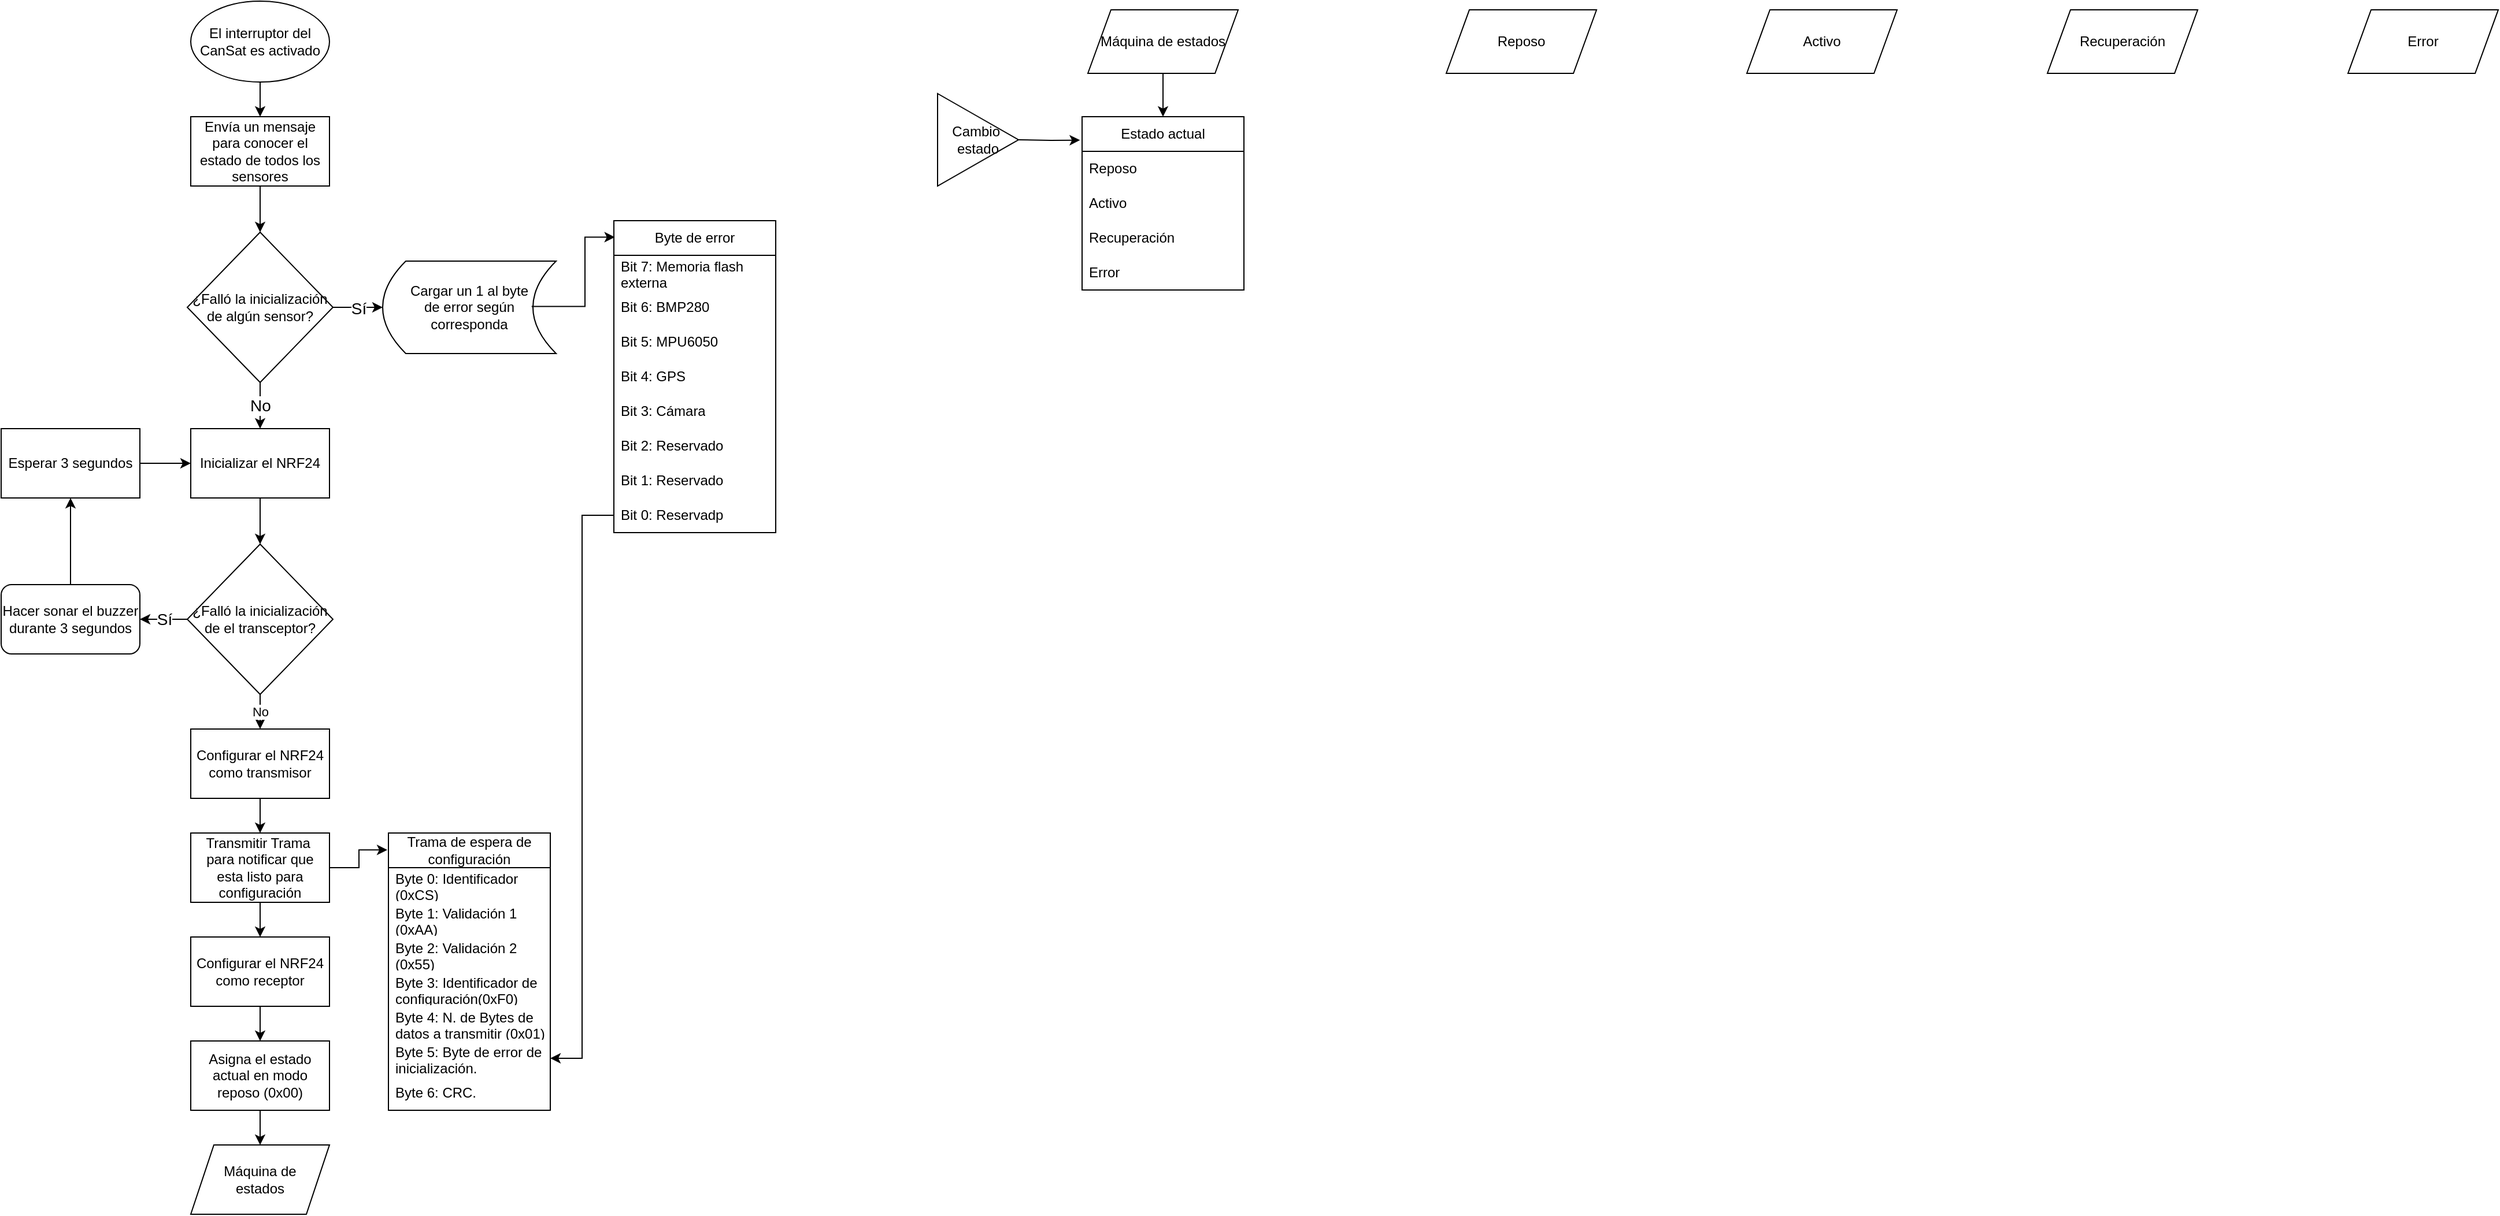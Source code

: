 <mxfile version="23.1.1" type="github">
  <diagram id="C5RBs43oDa-KdzZeNtuy" name="Page-1">
    <mxGraphModel dx="996" dy="573" grid="1" gridSize="10" guides="1" tooltips="1" connect="1" arrows="1" fold="1" page="1" pageScale="1" pageWidth="827" pageHeight="1169" math="0" shadow="0">
      <root>
        <mxCell id="WIyWlLk6GJQsqaUBKTNV-0" />
        <mxCell id="WIyWlLk6GJQsqaUBKTNV-1" parent="WIyWlLk6GJQsqaUBKTNV-0" />
        <mxCell id="deIehZgMaA9XYwQfUWdO-2" style="edgeStyle=orthogonalEdgeStyle;rounded=0;orthogonalLoop=1;jettySize=auto;html=1;entryX=0.5;entryY=0;entryDx=0;entryDy=0;" edge="1" parent="WIyWlLk6GJQsqaUBKTNV-1" source="deIehZgMaA9XYwQfUWdO-0" target="deIehZgMaA9XYwQfUWdO-1">
          <mxGeometry relative="1" as="geometry" />
        </mxCell>
        <mxCell id="deIehZgMaA9XYwQfUWdO-0" value="El interruptor del CanSat es activado" style="ellipse;whiteSpace=wrap;html=1;" vertex="1" parent="WIyWlLk6GJQsqaUBKTNV-1">
          <mxGeometry x="354" y="40" width="120" height="70" as="geometry" />
        </mxCell>
        <mxCell id="deIehZgMaA9XYwQfUWdO-4" style="edgeStyle=orthogonalEdgeStyle;rounded=0;orthogonalLoop=1;jettySize=auto;html=1;entryX=0.5;entryY=0;entryDx=0;entryDy=0;" edge="1" parent="WIyWlLk6GJQsqaUBKTNV-1" source="deIehZgMaA9XYwQfUWdO-1" target="deIehZgMaA9XYwQfUWdO-3">
          <mxGeometry relative="1" as="geometry" />
        </mxCell>
        <mxCell id="deIehZgMaA9XYwQfUWdO-1" value="Envía un mensaje para conocer el estado de todos los sensores" style="rounded=0;whiteSpace=wrap;html=1;" vertex="1" parent="WIyWlLk6GJQsqaUBKTNV-1">
          <mxGeometry x="354" y="140" width="120" height="60" as="geometry" />
        </mxCell>
        <mxCell id="deIehZgMaA9XYwQfUWdO-6" value="&lt;font style=&quot;font-size: 14px;&quot;&gt;Sí&lt;/font&gt;" style="edgeStyle=orthogonalEdgeStyle;rounded=0;orthogonalLoop=1;jettySize=auto;html=1;entryX=0;entryY=0.5;entryDx=0;entryDy=0;" edge="1" parent="WIyWlLk6GJQsqaUBKTNV-1" source="deIehZgMaA9XYwQfUWdO-3">
          <mxGeometry relative="1" as="geometry">
            <mxPoint x="520" y="305" as="targetPoint" />
          </mxGeometry>
        </mxCell>
        <mxCell id="deIehZgMaA9XYwQfUWdO-13" value="&lt;font style=&quot;font-size: 14px;&quot;&gt;No&lt;/font&gt;" style="edgeStyle=orthogonalEdgeStyle;rounded=0;orthogonalLoop=1;jettySize=auto;html=1;exitX=0.5;exitY=1;exitDx=0;exitDy=0;entryX=0.5;entryY=0;entryDx=0;entryDy=0;" edge="1" parent="WIyWlLk6GJQsqaUBKTNV-1" source="deIehZgMaA9XYwQfUWdO-3" target="deIehZgMaA9XYwQfUWdO-12">
          <mxGeometry relative="1" as="geometry" />
        </mxCell>
        <mxCell id="deIehZgMaA9XYwQfUWdO-3" value="¿Falló la inicialización de algún sensor?" style="rhombus;whiteSpace=wrap;html=1;" vertex="1" parent="WIyWlLk6GJQsqaUBKTNV-1">
          <mxGeometry x="351" y="240" width="126" height="130" as="geometry" />
        </mxCell>
        <mxCell id="deIehZgMaA9XYwQfUWdO-15" style="edgeStyle=orthogonalEdgeStyle;rounded=0;orthogonalLoop=1;jettySize=auto;html=1;exitX=0.5;exitY=1;exitDx=0;exitDy=0;" edge="1" parent="WIyWlLk6GJQsqaUBKTNV-1" source="deIehZgMaA9XYwQfUWdO-12" target="deIehZgMaA9XYwQfUWdO-14">
          <mxGeometry relative="1" as="geometry" />
        </mxCell>
        <mxCell id="deIehZgMaA9XYwQfUWdO-12" value="Inicializar el NRF24" style="rounded=0;whiteSpace=wrap;html=1;" vertex="1" parent="WIyWlLk6GJQsqaUBKTNV-1">
          <mxGeometry x="354" y="410" width="120" height="60" as="geometry" />
        </mxCell>
        <mxCell id="deIehZgMaA9XYwQfUWdO-17" value="&lt;font style=&quot;font-size: 14px;&quot;&gt;Sí&lt;/font&gt;" style="edgeStyle=orthogonalEdgeStyle;rounded=0;orthogonalLoop=1;jettySize=auto;html=1;exitX=0;exitY=0.5;exitDx=0;exitDy=0;entryX=1;entryY=0.5;entryDx=0;entryDy=0;" edge="1" parent="WIyWlLk6GJQsqaUBKTNV-1" source="deIehZgMaA9XYwQfUWdO-14" target="deIehZgMaA9XYwQfUWdO-16">
          <mxGeometry relative="1" as="geometry" />
        </mxCell>
        <mxCell id="deIehZgMaA9XYwQfUWdO-23" value="No" style="edgeStyle=orthogonalEdgeStyle;rounded=0;orthogonalLoop=1;jettySize=auto;html=1;exitX=0.5;exitY=1;exitDx=0;exitDy=0;" edge="1" parent="WIyWlLk6GJQsqaUBKTNV-1" source="deIehZgMaA9XYwQfUWdO-14" target="deIehZgMaA9XYwQfUWdO-22">
          <mxGeometry relative="1" as="geometry" />
        </mxCell>
        <mxCell id="deIehZgMaA9XYwQfUWdO-14" value="¿Falló la inicialización de el transceptor?" style="rhombus;whiteSpace=wrap;html=1;" vertex="1" parent="WIyWlLk6GJQsqaUBKTNV-1">
          <mxGeometry x="351" y="510" width="126" height="130" as="geometry" />
        </mxCell>
        <mxCell id="deIehZgMaA9XYwQfUWdO-20" style="edgeStyle=orthogonalEdgeStyle;rounded=0;orthogonalLoop=1;jettySize=auto;html=1;entryX=0.5;entryY=1;entryDx=0;entryDy=0;" edge="1" parent="WIyWlLk6GJQsqaUBKTNV-1" source="deIehZgMaA9XYwQfUWdO-16" target="deIehZgMaA9XYwQfUWdO-19">
          <mxGeometry relative="1" as="geometry" />
        </mxCell>
        <mxCell id="deIehZgMaA9XYwQfUWdO-16" value="Hacer sonar el buzzer durante 3 segundos" style="rounded=1;whiteSpace=wrap;html=1;" vertex="1" parent="WIyWlLk6GJQsqaUBKTNV-1">
          <mxGeometry x="190" y="545" width="120" height="60" as="geometry" />
        </mxCell>
        <mxCell id="deIehZgMaA9XYwQfUWdO-21" style="edgeStyle=orthogonalEdgeStyle;rounded=0;orthogonalLoop=1;jettySize=auto;html=1;entryX=0;entryY=0.5;entryDx=0;entryDy=0;" edge="1" parent="WIyWlLk6GJQsqaUBKTNV-1" source="deIehZgMaA9XYwQfUWdO-19" target="deIehZgMaA9XYwQfUWdO-12">
          <mxGeometry relative="1" as="geometry" />
        </mxCell>
        <mxCell id="deIehZgMaA9XYwQfUWdO-19" value="Esperar 3 segundos" style="rounded=0;whiteSpace=wrap;html=1;" vertex="1" parent="WIyWlLk6GJQsqaUBKTNV-1">
          <mxGeometry x="190" y="410" width="120" height="60" as="geometry" />
        </mxCell>
        <mxCell id="deIehZgMaA9XYwQfUWdO-26" style="edgeStyle=orthogonalEdgeStyle;rounded=0;orthogonalLoop=1;jettySize=auto;html=1;" edge="1" parent="WIyWlLk6GJQsqaUBKTNV-1" source="deIehZgMaA9XYwQfUWdO-22" target="deIehZgMaA9XYwQfUWdO-24">
          <mxGeometry relative="1" as="geometry" />
        </mxCell>
        <mxCell id="deIehZgMaA9XYwQfUWdO-22" value="Configurar el NRF24 como transmisor" style="rounded=0;whiteSpace=wrap;html=1;" vertex="1" parent="WIyWlLk6GJQsqaUBKTNV-1">
          <mxGeometry x="354" y="670" width="120" height="60" as="geometry" />
        </mxCell>
        <mxCell id="deIehZgMaA9XYwQfUWdO-51" style="edgeStyle=orthogonalEdgeStyle;rounded=0;orthogonalLoop=1;jettySize=auto;html=1;exitX=0.5;exitY=1;exitDx=0;exitDy=0;" edge="1" parent="WIyWlLk6GJQsqaUBKTNV-1" source="deIehZgMaA9XYwQfUWdO-24">
          <mxGeometry relative="1" as="geometry">
            <mxPoint x="414" y="850" as="targetPoint" />
          </mxGeometry>
        </mxCell>
        <mxCell id="deIehZgMaA9XYwQfUWdO-24" value="Transmitir Trama&amp;nbsp; para notificar que esta listo para configuración" style="rounded=0;whiteSpace=wrap;html=1;" vertex="1" parent="WIyWlLk6GJQsqaUBKTNV-1">
          <mxGeometry x="354" y="760" width="120" height="60" as="geometry" />
        </mxCell>
        <mxCell id="deIehZgMaA9XYwQfUWdO-25" value="Cargar un 1 al byte &lt;br&gt;de error según corresponda" style="shape=dataStorage;whiteSpace=wrap;html=1;fixedSize=1;" vertex="1" parent="WIyWlLk6GJQsqaUBKTNV-1">
          <mxGeometry x="520" y="265" width="150" height="80" as="geometry" />
        </mxCell>
        <mxCell id="deIehZgMaA9XYwQfUWdO-27" value="Trama de espera de configuración" style="swimlane;fontStyle=0;childLayout=stackLayout;horizontal=1;startSize=30;horizontalStack=0;resizeParent=1;resizeParentMax=0;resizeLast=0;collapsible=1;marginBottom=0;whiteSpace=wrap;html=1;" vertex="1" parent="WIyWlLk6GJQsqaUBKTNV-1">
          <mxGeometry x="525" y="760" width="140" height="240" as="geometry" />
        </mxCell>
        <mxCell id="deIehZgMaA9XYwQfUWdO-28" value="Byte 0: Identificador (0xCS)" style="text;strokeColor=none;fillColor=none;align=left;verticalAlign=middle;spacingLeft=4;spacingRight=4;overflow=hidden;points=[[0,0.5],[1,0.5]];portConstraint=eastwest;rotatable=0;whiteSpace=wrap;html=1;" vertex="1" parent="deIehZgMaA9XYwQfUWdO-27">
          <mxGeometry y="30" width="140" height="30" as="geometry" />
        </mxCell>
        <mxCell id="deIehZgMaA9XYwQfUWdO-29" value="Byte 1: Validación 1 (0xAA)" style="text;strokeColor=none;fillColor=none;align=left;verticalAlign=middle;spacingLeft=4;spacingRight=4;overflow=hidden;points=[[0,0.5],[1,0.5]];portConstraint=eastwest;rotatable=0;whiteSpace=wrap;html=1;" vertex="1" parent="deIehZgMaA9XYwQfUWdO-27">
          <mxGeometry y="60" width="140" height="30" as="geometry" />
        </mxCell>
        <mxCell id="deIehZgMaA9XYwQfUWdO-30" value="Byte 2: Validación 2 (0x55)" style="text;strokeColor=none;fillColor=none;align=left;verticalAlign=middle;spacingLeft=4;spacingRight=4;overflow=hidden;points=[[0,0.5],[1,0.5]];portConstraint=eastwest;rotatable=0;whiteSpace=wrap;html=1;" vertex="1" parent="deIehZgMaA9XYwQfUWdO-27">
          <mxGeometry y="90" width="140" height="30" as="geometry" />
        </mxCell>
        <mxCell id="deIehZgMaA9XYwQfUWdO-41" value="Byte 3: Identificador de configuración(0xF0)" style="text;strokeColor=none;fillColor=none;align=left;verticalAlign=middle;spacingLeft=4;spacingRight=4;overflow=hidden;points=[[0,0.5],[1,0.5]];portConstraint=eastwest;rotatable=0;whiteSpace=wrap;html=1;" vertex="1" parent="deIehZgMaA9XYwQfUWdO-27">
          <mxGeometry y="120" width="140" height="30" as="geometry" />
        </mxCell>
        <mxCell id="deIehZgMaA9XYwQfUWdO-49" value="Byte 4: N. de Bytes de datos a transmitir (0x01)" style="text;strokeColor=none;fillColor=none;align=left;verticalAlign=middle;spacingLeft=4;spacingRight=4;overflow=hidden;points=[[0,0.5],[1,0.5]];portConstraint=eastwest;rotatable=0;whiteSpace=wrap;html=1;" vertex="1" parent="deIehZgMaA9XYwQfUWdO-27">
          <mxGeometry y="150" width="140" height="30" as="geometry" />
        </mxCell>
        <mxCell id="deIehZgMaA9XYwQfUWdO-42" value="Byte 5: Byte de error de inicialización." style="text;strokeColor=none;fillColor=none;align=left;verticalAlign=middle;spacingLeft=4;spacingRight=4;overflow=hidden;points=[[0,0.5],[1,0.5]];portConstraint=eastwest;rotatable=0;whiteSpace=wrap;html=1;" vertex="1" parent="deIehZgMaA9XYwQfUWdO-27">
          <mxGeometry y="180" width="140" height="30" as="geometry" />
        </mxCell>
        <mxCell id="deIehZgMaA9XYwQfUWdO-43" value="Byte 6: CRC." style="text;strokeColor=none;fillColor=none;align=left;verticalAlign=middle;spacingLeft=4;spacingRight=4;overflow=hidden;points=[[0,0.5],[1,0.5]];portConstraint=eastwest;rotatable=0;whiteSpace=wrap;html=1;" vertex="1" parent="deIehZgMaA9XYwQfUWdO-27">
          <mxGeometry y="210" width="140" height="30" as="geometry" />
        </mxCell>
        <mxCell id="deIehZgMaA9XYwQfUWdO-31" value="Byte de error" style="swimlane;fontStyle=0;childLayout=stackLayout;horizontal=1;startSize=30;horizontalStack=0;resizeParent=1;resizeParentMax=0;resizeLast=0;collapsible=1;marginBottom=0;whiteSpace=wrap;html=1;" vertex="1" parent="WIyWlLk6GJQsqaUBKTNV-1">
          <mxGeometry x="720" y="230" width="140" height="270" as="geometry" />
        </mxCell>
        <mxCell id="deIehZgMaA9XYwQfUWdO-32" value="Bit 7: Memoria flash externa" style="text;strokeColor=none;fillColor=none;align=left;verticalAlign=middle;spacingLeft=4;spacingRight=4;overflow=hidden;points=[[0,0.5],[1,0.5]];portConstraint=eastwest;rotatable=0;whiteSpace=wrap;html=1;" vertex="1" parent="deIehZgMaA9XYwQfUWdO-31">
          <mxGeometry y="30" width="140" height="30" as="geometry" />
        </mxCell>
        <mxCell id="deIehZgMaA9XYwQfUWdO-33" value="Bit 6: BMP280" style="text;strokeColor=none;fillColor=none;align=left;verticalAlign=middle;spacingLeft=4;spacingRight=4;overflow=hidden;points=[[0,0.5],[1,0.5]];portConstraint=eastwest;rotatable=0;whiteSpace=wrap;html=1;" vertex="1" parent="deIehZgMaA9XYwQfUWdO-31">
          <mxGeometry y="60" width="140" height="30" as="geometry" />
        </mxCell>
        <mxCell id="deIehZgMaA9XYwQfUWdO-34" value="Bit 5: MPU6050" style="text;strokeColor=none;fillColor=none;align=left;verticalAlign=middle;spacingLeft=4;spacingRight=4;overflow=hidden;points=[[0,0.5],[1,0.5]];portConstraint=eastwest;rotatable=0;whiteSpace=wrap;html=1;" vertex="1" parent="deIehZgMaA9XYwQfUWdO-31">
          <mxGeometry y="90" width="140" height="30" as="geometry" />
        </mxCell>
        <mxCell id="deIehZgMaA9XYwQfUWdO-35" value="Bit 4: GPS" style="text;strokeColor=none;fillColor=none;align=left;verticalAlign=middle;spacingLeft=4;spacingRight=4;overflow=hidden;points=[[0,0.5],[1,0.5]];portConstraint=eastwest;rotatable=0;whiteSpace=wrap;html=1;" vertex="1" parent="deIehZgMaA9XYwQfUWdO-31">
          <mxGeometry y="120" width="140" height="30" as="geometry" />
        </mxCell>
        <mxCell id="deIehZgMaA9XYwQfUWdO-38" value="Bit 3: Cámara" style="text;strokeColor=none;fillColor=none;align=left;verticalAlign=middle;spacingLeft=4;spacingRight=4;overflow=hidden;points=[[0,0.5],[1,0.5]];portConstraint=eastwest;rotatable=0;whiteSpace=wrap;html=1;" vertex="1" parent="deIehZgMaA9XYwQfUWdO-31">
          <mxGeometry y="150" width="140" height="30" as="geometry" />
        </mxCell>
        <mxCell id="deIehZgMaA9XYwQfUWdO-37" value="Bit 2: Reservado" style="text;strokeColor=none;fillColor=none;align=left;verticalAlign=middle;spacingLeft=4;spacingRight=4;overflow=hidden;points=[[0,0.5],[1,0.5]];portConstraint=eastwest;rotatable=0;whiteSpace=wrap;html=1;" vertex="1" parent="deIehZgMaA9XYwQfUWdO-31">
          <mxGeometry y="180" width="140" height="30" as="geometry" />
        </mxCell>
        <mxCell id="deIehZgMaA9XYwQfUWdO-39" value="Bit 1: Reservado" style="text;strokeColor=none;fillColor=none;align=left;verticalAlign=middle;spacingLeft=4;spacingRight=4;overflow=hidden;points=[[0,0.5],[1,0.5]];portConstraint=eastwest;rotatable=0;whiteSpace=wrap;html=1;" vertex="1" parent="deIehZgMaA9XYwQfUWdO-31">
          <mxGeometry y="210" width="140" height="30" as="geometry" />
        </mxCell>
        <mxCell id="deIehZgMaA9XYwQfUWdO-40" value="Bit 0: Reservadp" style="text;strokeColor=none;fillColor=none;align=left;verticalAlign=middle;spacingLeft=4;spacingRight=4;overflow=hidden;points=[[0,0.5],[1,0.5]];portConstraint=eastwest;rotatable=0;whiteSpace=wrap;html=1;" vertex="1" parent="deIehZgMaA9XYwQfUWdO-31">
          <mxGeometry y="240" width="140" height="30" as="geometry" />
        </mxCell>
        <mxCell id="deIehZgMaA9XYwQfUWdO-46" style="edgeStyle=orthogonalEdgeStyle;rounded=0;orthogonalLoop=1;jettySize=auto;html=1;entryX=1;entryY=0.5;entryDx=0;entryDy=0;" edge="1" parent="WIyWlLk6GJQsqaUBKTNV-1" source="deIehZgMaA9XYwQfUWdO-40" target="deIehZgMaA9XYwQfUWdO-42">
          <mxGeometry relative="1" as="geometry" />
        </mxCell>
        <mxCell id="deIehZgMaA9XYwQfUWdO-47" style="edgeStyle=orthogonalEdgeStyle;rounded=0;orthogonalLoop=1;jettySize=auto;html=1;entryX=0.006;entryY=0.053;entryDx=0;entryDy=0;entryPerimeter=0;exitX=0.859;exitY=0.49;exitDx=0;exitDy=0;exitPerimeter=0;" edge="1" parent="WIyWlLk6GJQsqaUBKTNV-1" source="deIehZgMaA9XYwQfUWdO-25" target="deIehZgMaA9XYwQfUWdO-31">
          <mxGeometry relative="1" as="geometry" />
        </mxCell>
        <mxCell id="deIehZgMaA9XYwQfUWdO-68" style="edgeStyle=orthogonalEdgeStyle;rounded=0;orthogonalLoop=1;jettySize=auto;html=1;entryX=0.5;entryY=0;entryDx=0;entryDy=0;" edge="1" parent="WIyWlLk6GJQsqaUBKTNV-1" source="deIehZgMaA9XYwQfUWdO-52">
          <mxGeometry relative="1" as="geometry">
            <mxPoint x="414" y="1030" as="targetPoint" />
          </mxGeometry>
        </mxCell>
        <mxCell id="deIehZgMaA9XYwQfUWdO-52" value="Asigna el estado actual en modo reposo (0x00)" style="rounded=0;whiteSpace=wrap;html=1;" vertex="1" parent="WIyWlLk6GJQsqaUBKTNV-1">
          <mxGeometry x="354" y="940" width="120" height="60" as="geometry" />
        </mxCell>
        <mxCell id="deIehZgMaA9XYwQfUWdO-54" style="edgeStyle=orthogonalEdgeStyle;rounded=0;orthogonalLoop=1;jettySize=auto;html=1;" edge="1" parent="WIyWlLk6GJQsqaUBKTNV-1" source="deIehZgMaA9XYwQfUWdO-53" target="deIehZgMaA9XYwQfUWdO-52">
          <mxGeometry relative="1" as="geometry" />
        </mxCell>
        <mxCell id="deIehZgMaA9XYwQfUWdO-53" value="Configurar el NRF24 como receptor" style="rounded=0;whiteSpace=wrap;html=1;" vertex="1" parent="WIyWlLk6GJQsqaUBKTNV-1">
          <mxGeometry x="354" y="850" width="120" height="60" as="geometry" />
        </mxCell>
        <mxCell id="deIehZgMaA9XYwQfUWdO-55" style="edgeStyle=orthogonalEdgeStyle;rounded=0;orthogonalLoop=1;jettySize=auto;html=1;entryX=-0.007;entryY=0.061;entryDx=0;entryDy=0;entryPerimeter=0;" edge="1" parent="WIyWlLk6GJQsqaUBKTNV-1" source="deIehZgMaA9XYwQfUWdO-24" target="deIehZgMaA9XYwQfUWdO-27">
          <mxGeometry relative="1" as="geometry" />
        </mxCell>
        <mxCell id="deIehZgMaA9XYwQfUWdO-69" value="Reposo" style="shape=parallelogram;perimeter=parallelogramPerimeter;whiteSpace=wrap;html=1;fixedSize=1;" vertex="1" parent="WIyWlLk6GJQsqaUBKTNV-1">
          <mxGeometry x="1440" y="47.5" width="130" height="55" as="geometry" />
        </mxCell>
        <mxCell id="deIehZgMaA9XYwQfUWdO-70" value="Máquina de &lt;br&gt;estados" style="shape=parallelogram;perimeter=parallelogramPerimeter;whiteSpace=wrap;html=1;fixedSize=1;" vertex="1" parent="WIyWlLk6GJQsqaUBKTNV-1">
          <mxGeometry x="354" y="1030" width="120" height="60" as="geometry" />
        </mxCell>
        <mxCell id="deIehZgMaA9XYwQfUWdO-73" style="edgeStyle=orthogonalEdgeStyle;rounded=0;orthogonalLoop=1;jettySize=auto;html=1;" edge="1" parent="WIyWlLk6GJQsqaUBKTNV-1" source="deIehZgMaA9XYwQfUWdO-71">
          <mxGeometry relative="1" as="geometry">
            <mxPoint x="1195" y="140" as="targetPoint" />
          </mxGeometry>
        </mxCell>
        <mxCell id="deIehZgMaA9XYwQfUWdO-71" value="Máquina de estados" style="shape=parallelogram;perimeter=parallelogramPerimeter;whiteSpace=wrap;html=1;fixedSize=1;" vertex="1" parent="WIyWlLk6GJQsqaUBKTNV-1">
          <mxGeometry x="1130" y="47.5" width="130" height="55" as="geometry" />
        </mxCell>
        <mxCell id="deIehZgMaA9XYwQfUWdO-78" value="Estado actual" style="swimlane;fontStyle=0;childLayout=stackLayout;horizontal=1;startSize=30;horizontalStack=0;resizeParent=1;resizeParentMax=0;resizeLast=0;collapsible=1;marginBottom=0;whiteSpace=wrap;html=1;" vertex="1" parent="WIyWlLk6GJQsqaUBKTNV-1">
          <mxGeometry x="1125" y="140" width="140" height="150" as="geometry" />
        </mxCell>
        <mxCell id="deIehZgMaA9XYwQfUWdO-79" value="Reposo" style="text;strokeColor=none;fillColor=none;align=left;verticalAlign=middle;spacingLeft=4;spacingRight=4;overflow=hidden;points=[[0,0.5],[1,0.5]];portConstraint=eastwest;rotatable=0;whiteSpace=wrap;html=1;" vertex="1" parent="deIehZgMaA9XYwQfUWdO-78">
          <mxGeometry y="30" width="140" height="30" as="geometry" />
        </mxCell>
        <mxCell id="deIehZgMaA9XYwQfUWdO-80" value="Activo" style="text;strokeColor=none;fillColor=none;align=left;verticalAlign=middle;spacingLeft=4;spacingRight=4;overflow=hidden;points=[[0,0.5],[1,0.5]];portConstraint=eastwest;rotatable=0;whiteSpace=wrap;html=1;" vertex="1" parent="deIehZgMaA9XYwQfUWdO-78">
          <mxGeometry y="60" width="140" height="30" as="geometry" />
        </mxCell>
        <mxCell id="deIehZgMaA9XYwQfUWdO-81" value="Recuperación" style="text;strokeColor=none;fillColor=none;align=left;verticalAlign=middle;spacingLeft=4;spacingRight=4;overflow=hidden;points=[[0,0.5],[1,0.5]];portConstraint=eastwest;rotatable=0;whiteSpace=wrap;html=1;" vertex="1" parent="deIehZgMaA9XYwQfUWdO-78">
          <mxGeometry y="90" width="140" height="30" as="geometry" />
        </mxCell>
        <mxCell id="deIehZgMaA9XYwQfUWdO-82" value="Error" style="text;strokeColor=none;fillColor=none;align=left;verticalAlign=middle;spacingLeft=4;spacingRight=4;overflow=hidden;points=[[0,0.5],[1,0.5]];portConstraint=eastwest;rotatable=0;whiteSpace=wrap;html=1;" vertex="1" parent="deIehZgMaA9XYwQfUWdO-78">
          <mxGeometry y="120" width="140" height="30" as="geometry" />
        </mxCell>
        <mxCell id="deIehZgMaA9XYwQfUWdO-83" value="Activo" style="shape=parallelogram;perimeter=parallelogramPerimeter;whiteSpace=wrap;html=1;fixedSize=1;" vertex="1" parent="WIyWlLk6GJQsqaUBKTNV-1">
          <mxGeometry x="1700" y="47.5" width="130" height="55" as="geometry" />
        </mxCell>
        <mxCell id="deIehZgMaA9XYwQfUWdO-84" value="Recuperación" style="shape=parallelogram;perimeter=parallelogramPerimeter;whiteSpace=wrap;html=1;fixedSize=1;" vertex="1" parent="WIyWlLk6GJQsqaUBKTNV-1">
          <mxGeometry x="1960" y="47.5" width="130" height="55" as="geometry" />
        </mxCell>
        <mxCell id="deIehZgMaA9XYwQfUWdO-85" value="Error" style="shape=parallelogram;perimeter=parallelogramPerimeter;whiteSpace=wrap;html=1;fixedSize=1;" vertex="1" parent="WIyWlLk6GJQsqaUBKTNV-1">
          <mxGeometry x="2220" y="47.5" width="130" height="55" as="geometry" />
        </mxCell>
        <mxCell id="deIehZgMaA9XYwQfUWdO-87" style="edgeStyle=orthogonalEdgeStyle;rounded=0;orthogonalLoop=1;jettySize=auto;html=1;exitX=1;exitY=0.5;exitDx=0;exitDy=0;entryX=-0.013;entryY=0.135;entryDx=0;entryDy=0;entryPerimeter=0;" edge="1" parent="WIyWlLk6GJQsqaUBKTNV-1" target="deIehZgMaA9XYwQfUWdO-78">
          <mxGeometry relative="1" as="geometry">
            <mxPoint x="1070" y="160" as="sourcePoint" />
          </mxGeometry>
        </mxCell>
        <mxCell id="deIehZgMaA9XYwQfUWdO-88" value="Cambio&amp;nbsp;&lt;br&gt;estado" style="triangle;whiteSpace=wrap;html=1;" vertex="1" parent="WIyWlLk6GJQsqaUBKTNV-1">
          <mxGeometry x="1000" y="120" width="70" height="80" as="geometry" />
        </mxCell>
      </root>
    </mxGraphModel>
  </diagram>
</mxfile>
